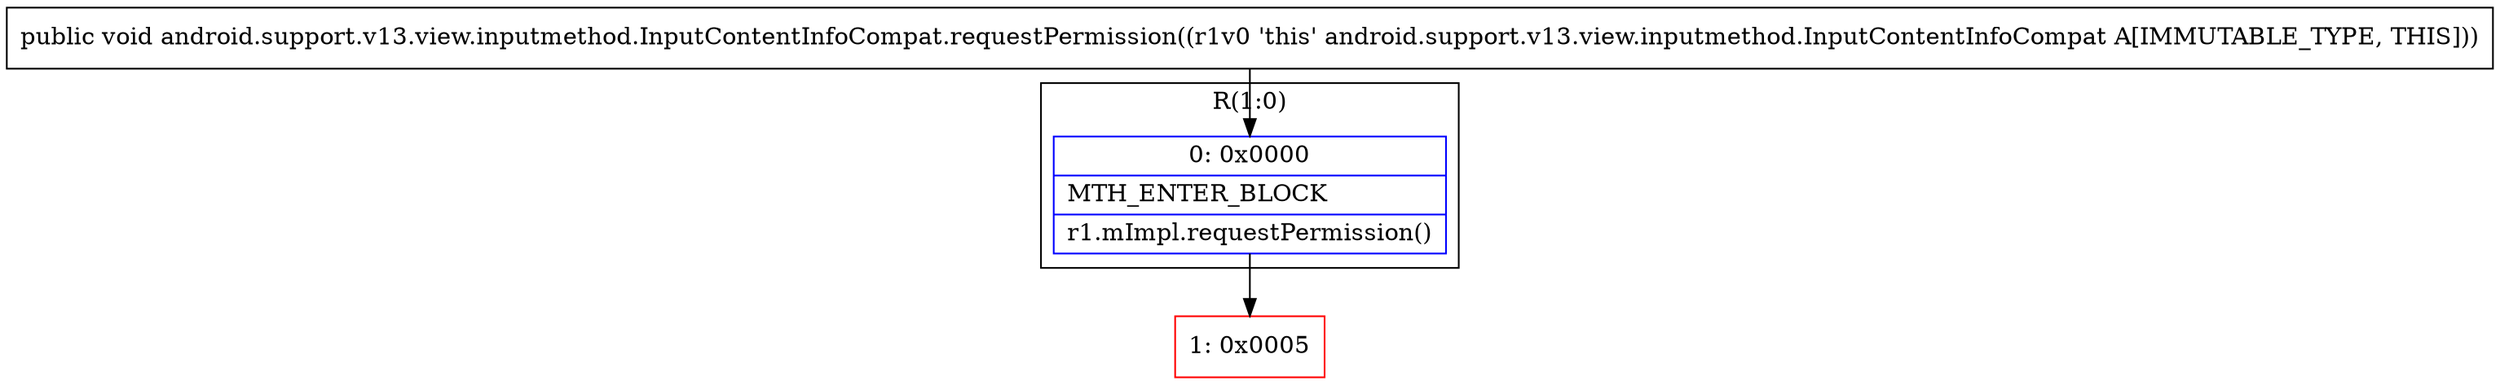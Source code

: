digraph "CFG forandroid.support.v13.view.inputmethod.InputContentInfoCompat.requestPermission()V" {
subgraph cluster_Region_1491203287 {
label = "R(1:0)";
node [shape=record,color=blue];
Node_0 [shape=record,label="{0\:\ 0x0000|MTH_ENTER_BLOCK\l|r1.mImpl.requestPermission()\l}"];
}
Node_1 [shape=record,color=red,label="{1\:\ 0x0005}"];
MethodNode[shape=record,label="{public void android.support.v13.view.inputmethod.InputContentInfoCompat.requestPermission((r1v0 'this' android.support.v13.view.inputmethod.InputContentInfoCompat A[IMMUTABLE_TYPE, THIS])) }"];
MethodNode -> Node_0;
Node_0 -> Node_1;
}

